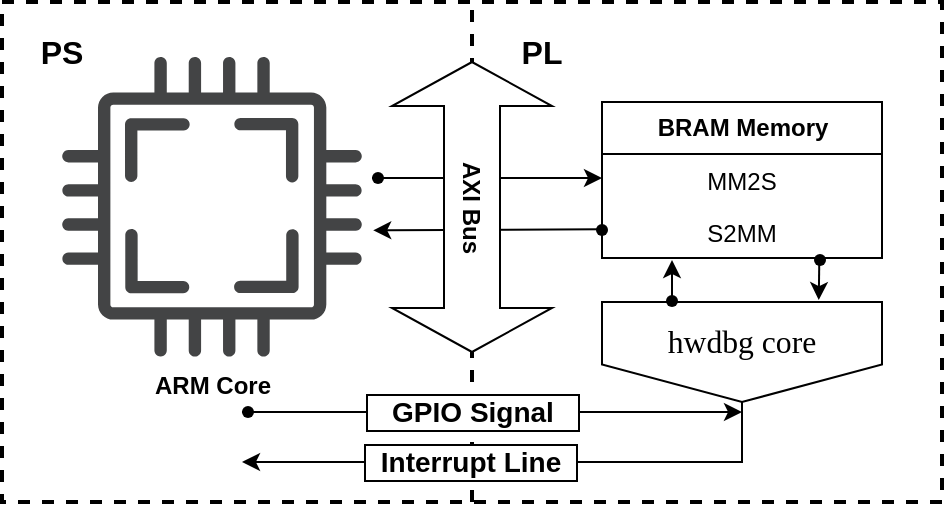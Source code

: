 <mxfile version="24.2.3" type="device">
  <diagram name="Page-1" id="x0ElggAcgcQ-s3mZNtU1">
    <mxGraphModel dx="1195" dy="643" grid="1" gridSize="10" guides="1" tooltips="1" connect="1" arrows="1" fold="1" page="1" pageScale="1" pageWidth="850" pageHeight="1100" math="0" shadow="0">
      <root>
        <mxCell id="0" />
        <mxCell id="1" parent="0" />
        <mxCell id="zSlqY6Okff1FfsctFwEY-1" value="" style="rounded=0;whiteSpace=wrap;html=1;dashed=1;strokeWidth=2;" vertex="1" parent="1">
          <mxGeometry x="10" y="10" width="470" height="250" as="geometry" />
        </mxCell>
        <mxCell id="zSlqY6Okff1FfsctFwEY-2" value="" style="endArrow=none;dashed=1;html=1;strokeWidth=2;rounded=0;exitX=0.5;exitY=1;exitDx=0;exitDy=0;entryX=0.5;entryY=0;entryDx=0;entryDy=0;" edge="1" parent="1" source="zSlqY6Okff1FfsctFwEY-1" target="zSlqY6Okff1FfsctFwEY-1">
          <mxGeometry width="50" height="50" relative="1" as="geometry">
            <mxPoint x="190" y="50" as="sourcePoint" />
            <mxPoint x="240" as="targetPoint" />
          </mxGeometry>
        </mxCell>
        <mxCell id="zSlqY6Okff1FfsctFwEY-3" value="&lt;b&gt;&lt;font style=&quot;font-size: 16px;&quot;&gt;PS&lt;/font&gt;&lt;/b&gt;" style="text;html=1;align=center;verticalAlign=middle;whiteSpace=wrap;rounded=0;" vertex="1" parent="1">
          <mxGeometry x="10" y="20" width="60" height="30" as="geometry" />
        </mxCell>
        <mxCell id="zSlqY6Okff1FfsctFwEY-4" value="&lt;b&gt;&lt;font style=&quot;font-size: 16px;&quot;&gt;PL&lt;/font&gt;&lt;/b&gt;" style="text;html=1;align=center;verticalAlign=middle;whiteSpace=wrap;rounded=0;" vertex="1" parent="1">
          <mxGeometry x="250" y="20" width="60" height="30" as="geometry" />
        </mxCell>
        <mxCell id="zSlqY6Okff1FfsctFwEY-11" value="&lt;b&gt;BRAM Memory&lt;/b&gt;" style="swimlane;fontStyle=0;childLayout=stackLayout;horizontal=1;startSize=26;fillColor=none;horizontalStack=0;resizeParent=1;resizeParentMax=0;resizeLast=0;collapsible=1;marginBottom=0;html=1;" vertex="1" parent="1">
          <mxGeometry x="310" y="60" width="140" height="78" as="geometry" />
        </mxCell>
        <mxCell id="zSlqY6Okff1FfsctFwEY-12" value="MM2S" style="text;strokeColor=none;fillColor=none;align=center;verticalAlign=top;spacingLeft=4;spacingRight=4;overflow=hidden;rotatable=0;points=[[0,0.5],[1,0.5]];portConstraint=eastwest;whiteSpace=wrap;html=1;" vertex="1" parent="zSlqY6Okff1FfsctFwEY-11">
          <mxGeometry y="26" width="140" height="26" as="geometry" />
        </mxCell>
        <mxCell id="zSlqY6Okff1FfsctFwEY-13" value="S2MM" style="text;strokeColor=none;fillColor=none;align=center;verticalAlign=top;spacingLeft=4;spacingRight=4;overflow=hidden;rotatable=0;points=[[0,0.5],[1,0.5]];portConstraint=eastwest;whiteSpace=wrap;html=1;" vertex="1" parent="zSlqY6Okff1FfsctFwEY-11">
          <mxGeometry y="52" width="140" height="26" as="geometry" />
        </mxCell>
        <mxCell id="zSlqY6Okff1FfsctFwEY-15" value="&lt;font face=&quot;Verdana&quot; style=&quot;font-size: 19px;&quot;&gt;&lt;sup style=&quot;&quot;&gt;hwdbg core&lt;/sup&gt;&lt;/font&gt;" style="shape=offPageConnector;whiteSpace=wrap;html=1;" vertex="1" parent="1">
          <mxGeometry x="310" y="160" width="140" height="50" as="geometry" />
        </mxCell>
        <mxCell id="zSlqY6Okff1FfsctFwEY-17" value="" style="endArrow=classic;html=1;rounded=0;labelPosition=left;verticalLabelPosition=middle;align=right;verticalAlign=middle;entryX=0.5;entryY=1;entryDx=0;entryDy=0;" edge="1" parent="1">
          <mxGeometry width="50" height="50" relative="1" as="geometry">
            <mxPoint x="129.996" y="215.0" as="sourcePoint" />
            <mxPoint x="380" y="215.0" as="targetPoint" />
          </mxGeometry>
        </mxCell>
        <mxCell id="zSlqY6Okff1FfsctFwEY-18" value="&lt;b&gt;&amp;nbsp; &amp;nbsp;GPIO Signal&amp;nbsp; &amp;nbsp;&lt;/b&gt;" style="edgeLabel;html=1;align=center;verticalAlign=middle;resizable=0;points=[];fontSize=14;labelBorderColor=default;spacing=13;" vertex="1" connectable="0" parent="zSlqY6Okff1FfsctFwEY-17">
          <mxGeometry x="0.343" y="-1" relative="1" as="geometry">
            <mxPoint x="-53" y="-1" as="offset" />
          </mxGeometry>
        </mxCell>
        <mxCell id="zSlqY6Okff1FfsctFwEY-19" value="" style="endArrow=classic;html=1;rounded=0;exitX=0.5;exitY=1;exitDx=0;exitDy=0;" edge="1" parent="1" source="zSlqY6Okff1FfsctFwEY-15">
          <mxGeometry width="50" height="50" relative="1" as="geometry">
            <mxPoint x="295" y="243" as="sourcePoint" />
            <mxPoint x="130" y="240" as="targetPoint" />
            <Array as="points">
              <mxPoint x="380" y="240" />
            </Array>
          </mxGeometry>
        </mxCell>
        <mxCell id="zSlqY6Okff1FfsctFwEY-20" value="&lt;b&gt;&amp;nbsp; Interrupt Line&amp;nbsp;&amp;nbsp;&lt;/b&gt;" style="edgeLabel;html=1;align=center;verticalAlign=middle;resizable=0;points=[];fontSize=14;labelBorderColor=default;" vertex="1" connectable="0" parent="zSlqY6Okff1FfsctFwEY-19">
          <mxGeometry x="-0.306" y="-1" relative="1" as="geometry">
            <mxPoint x="-69" y="1" as="offset" />
          </mxGeometry>
        </mxCell>
        <mxCell id="zSlqY6Okff1FfsctFwEY-21" value="&lt;b&gt;ARM Core&lt;/b&gt;" style="sketch=0;pointerEvents=1;shadow=0;dashed=0;html=1;strokeColor=none;fillColor=#434445;aspect=fixed;labelPosition=center;verticalLabelPosition=bottom;verticalAlign=top;align=center;outlineConnect=0;shape=mxgraph.vvd.cpu;" vertex="1" parent="1">
          <mxGeometry x="40" y="37.5" width="150" height="150" as="geometry" />
        </mxCell>
        <mxCell id="zSlqY6Okff1FfsctFwEY-22" value="" style="endArrow=classic;html=1;rounded=0;exitX=1;exitY=0.5;exitDx=0;exitDy=0;entryX=0;entryY=0.25;entryDx=0;entryDy=0;" edge="1" parent="1">
          <mxGeometry width="50" height="50" relative="1" as="geometry">
            <mxPoint x="195" y="98" as="sourcePoint" />
            <mxPoint x="310" y="98" as="targetPoint" />
          </mxGeometry>
        </mxCell>
        <mxCell id="zSlqY6Okff1FfsctFwEY-24" value="" style="endArrow=classic;html=1;rounded=0;entryX=0.99;entryY=0.852;entryDx=0;entryDy=0;entryPerimeter=0;arcSize=19;exitX=-0.004;exitY=0.44;exitDx=0;exitDy=0;exitPerimeter=0;" edge="1" parent="1">
          <mxGeometry width="50" height="50" relative="1" as="geometry">
            <mxPoint x="309.44" y="123.6" as="sourcePoint" />
            <mxPoint x="195.6" y="124.152" as="targetPoint" />
          </mxGeometry>
        </mxCell>
        <mxCell id="zSlqY6Okff1FfsctFwEY-7" value="&lt;b&gt;AXI Bus&lt;/b&gt;" style="html=1;shadow=0;dashed=0;align=center;verticalAlign=middle;shape=mxgraph.arrows2.twoWayArrow;dy=0.65;dx=22;rotation=90;" vertex="1" parent="1">
          <mxGeometry x="172.5" y="72.5" width="145" height="80" as="geometry" />
        </mxCell>
        <mxCell id="zSlqY6Okff1FfsctFwEY-25" value="" style="shape=waypoint;sketch=0;fillStyle=solid;size=6;pointerEvents=1;points=[];fillColor=none;resizable=0;rotatable=0;perimeter=centerPerimeter;snapToPoint=1;" vertex="1" parent="1">
          <mxGeometry x="123" y="205" width="20" height="20" as="geometry" />
        </mxCell>
        <mxCell id="zSlqY6Okff1FfsctFwEY-27" value="" style="shape=waypoint;sketch=0;fillStyle=solid;size=6;pointerEvents=1;points=[];fillColor=none;resizable=0;rotatable=0;perimeter=centerPerimeter;snapToPoint=1;" vertex="1" parent="1">
          <mxGeometry x="300" y="114" width="20" height="20" as="geometry" />
        </mxCell>
        <mxCell id="zSlqY6Okff1FfsctFwEY-28" value="" style="shape=waypoint;sketch=0;fillStyle=solid;size=6;pointerEvents=1;points=[];fillColor=none;resizable=0;rotatable=0;perimeter=centerPerimeter;snapToPoint=1;" vertex="1" parent="1">
          <mxGeometry x="188" y="88" width="20" height="20" as="geometry" />
        </mxCell>
        <mxCell id="zSlqY6Okff1FfsctFwEY-29" value="" style="endArrow=classic;html=1;rounded=0;exitX=0.25;exitY=0;exitDx=0;exitDy=0;" edge="1" parent="1">
          <mxGeometry width="50" height="50" relative="1" as="geometry">
            <mxPoint x="345.0" y="159" as="sourcePoint" />
            <mxPoint x="345" y="139" as="targetPoint" />
          </mxGeometry>
        </mxCell>
        <mxCell id="zSlqY6Okff1FfsctFwEY-30" value="" style="endArrow=classic;html=1;rounded=0;exitX=0.769;exitY=1.013;exitDx=0;exitDy=0;exitPerimeter=0;entryX=0.767;entryY=-0.019;entryDx=0;entryDy=0;entryPerimeter=0;" edge="1" parent="1">
          <mxGeometry width="50" height="50" relative="1" as="geometry">
            <mxPoint x="418.66" y="138.338" as="sourcePoint" />
            <mxPoint x="418.38" y="159.05" as="targetPoint" />
          </mxGeometry>
        </mxCell>
        <mxCell id="zSlqY6Okff1FfsctFwEY-31" value="" style="shape=waypoint;sketch=0;fillStyle=solid;size=6;pointerEvents=1;points=[];fillColor=none;resizable=0;rotatable=0;perimeter=centerPerimeter;snapToPoint=1;" vertex="1" parent="1">
          <mxGeometry x="335" y="149.5" width="20" height="20" as="geometry" />
        </mxCell>
        <mxCell id="zSlqY6Okff1FfsctFwEY-32" value="" style="shape=waypoint;sketch=0;fillStyle=solid;size=6;pointerEvents=1;points=[];fillColor=none;resizable=0;rotatable=0;perimeter=centerPerimeter;snapToPoint=1;" vertex="1" parent="1">
          <mxGeometry x="409" y="129" width="20" height="20" as="geometry" />
        </mxCell>
      </root>
    </mxGraphModel>
  </diagram>
</mxfile>
